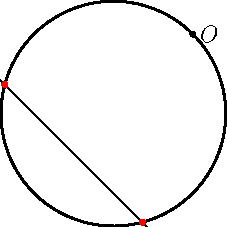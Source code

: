 import geometry;
size(4cm);

circle C=circle((point)(0,0),1);
draw(C, linewidth(bp));

point O=dir(45);
dot("$O$",O);

inversion inv=inversion(3,O);
circle Cp=inv*C;
draw(Cp);

dot(intersectionpoints(C,Cp), red);
